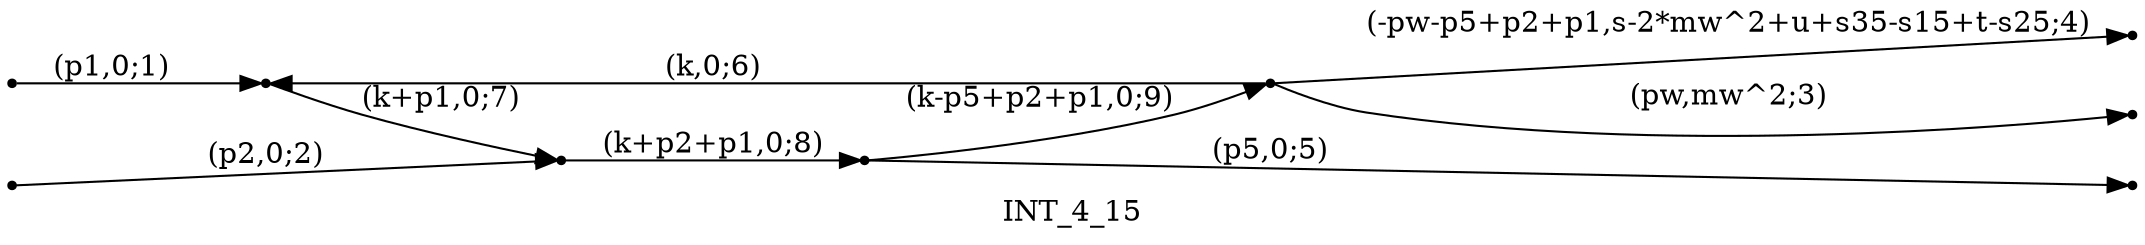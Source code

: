 digraph INT_4_15 {
  label="INT_4_15";
  rankdir="LR";
  subgraph edges {
    -1 -> 2 [label="(p1,0;1)"];
    -2 -> 3 [label="(p2,0;2)"];
    4 -> -3 [label="(pw,mw^2;3)"];
    4 -> -4 [label="(-pw-p5+p2+p1,s-2*mw^2+u+s35-s15+t-s25;4)"];
    1 -> -5 [label="(p5,0;5)"];
    4 -> 2 [label="(k,0;6)"];
    2 -> 3 [label="(k+p1,0;7)"];
    3 -> 1 [label="(k+p2+p1,0;8)"];
    1 -> 4 [label="(k-p5+p2+p1,0;9)"];
  }
  subgraph incoming { rank="source"; -1; -2; }
  subgraph outgoing { rank="sink"; -3; -4; -5; }
-5 [shape=point];
-4 [shape=point];
-3 [shape=point];
-2 [shape=point];
-1 [shape=point];
1 [shape=point];
2 [shape=point];
3 [shape=point];
4 [shape=point];
}

